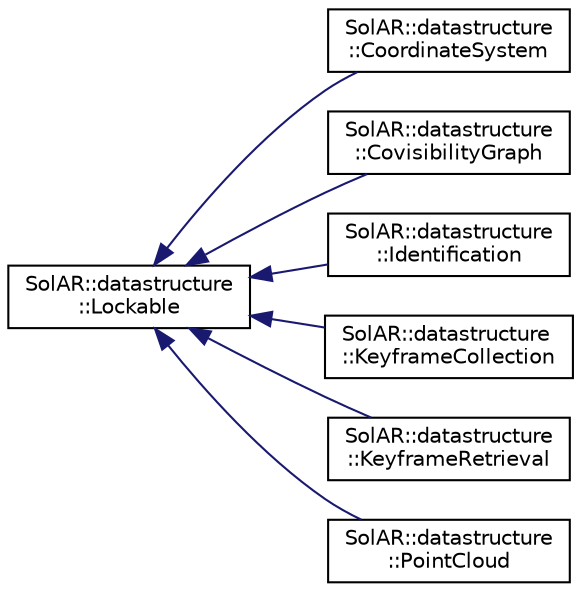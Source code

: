 digraph "Graphical Class Hierarchy"
{
 // LATEX_PDF_SIZE
  edge [fontname="Helvetica",fontsize="10",labelfontname="Helvetica",labelfontsize="10"];
  node [fontname="Helvetica",fontsize="10",shape=record];
  rankdir="LR";
  Node0 [label="SolAR::datastructure\l::Lockable",height=0.2,width=0.4,color="black", fillcolor="white", style="filled",URL="$class_sol_a_r_1_1datastructure_1_1_lockable.html",tooltip=" "];
  Node0 -> Node1 [dir="back",color="midnightblue",fontsize="10",style="solid",fontname="Helvetica"];
  Node1 [label="SolAR::datastructure\l::CoordinateSystem",height=0.2,width=0.4,color="black", fillcolor="white", style="filled",URL="$class_sol_a_r_1_1datastructure_1_1_coordinate_system.html",tooltip="This component includes coordinate systems of a map. It can be a floating coordinate system or be rel..."];
  Node0 -> Node2 [dir="back",color="midnightblue",fontsize="10",style="solid",fontname="Helvetica"];
  Node2 [label="SolAR::datastructure\l::CovisibilityGraph",height=0.2,width=0.4,color="black", fillcolor="white", style="filled",URL="$class_sol_a_r_1_1datastructure_1_1_covisibility_graph.html",tooltip="A covisibility graph of keyframes. This class provides a covisibility graph where each vertex is an i..."];
  Node0 -> Node3 [dir="back",color="midnightblue",fontsize="10",style="solid",fontname="Helvetica"];
  Node3 [label="SolAR::datastructure\l::Identification",height=0.2,width=0.4,color="black", fillcolor="white", style="filled",URL="$class_sol_a_r_1_1datastructure_1_1_identification.html",tooltip="This component includes identification informations specified a map."];
  Node0 -> Node4 [dir="back",color="midnightblue",fontsize="10",style="solid",fontname="Helvetica"];
  Node4 [label="SolAR::datastructure\l::KeyframeCollection",height=0.2,width=0.4,color="black", fillcolor="white", style="filled",URL="$class_sol_a_r_1_1datastructure_1_1_keyframe_collection.html",tooltip="A set of keyframes. This class provides a set of keyframes."];
  Node0 -> Node5 [dir="back",color="midnightblue",fontsize="10",style="solid",fontname="Helvetica"];
  Node5 [label="SolAR::datastructure\l::KeyframeRetrieval",height=0.2,width=0.4,color="black", fillcolor="white", style="filled",URL="$class_sol_a_r_1_1datastructure_1_1_keyframe_retrieval.html",tooltip="A bag of word of keyframe. This class provides a data structure of keyframe retrieval model (BoW)."];
  Node0 -> Node6 [dir="back",color="midnightblue",fontsize="10",style="solid",fontname="Helvetica"];
  Node6 [label="SolAR::datastructure\l::PointCloud",height=0.2,width=0.4,color="black", fillcolor="white", style="filled",URL="$class_sol_a_r_1_1datastructure_1_1_point_cloud.html",tooltip="A 3D cloud composed of multiple cloud points. This class provides a point cloud."];
}
